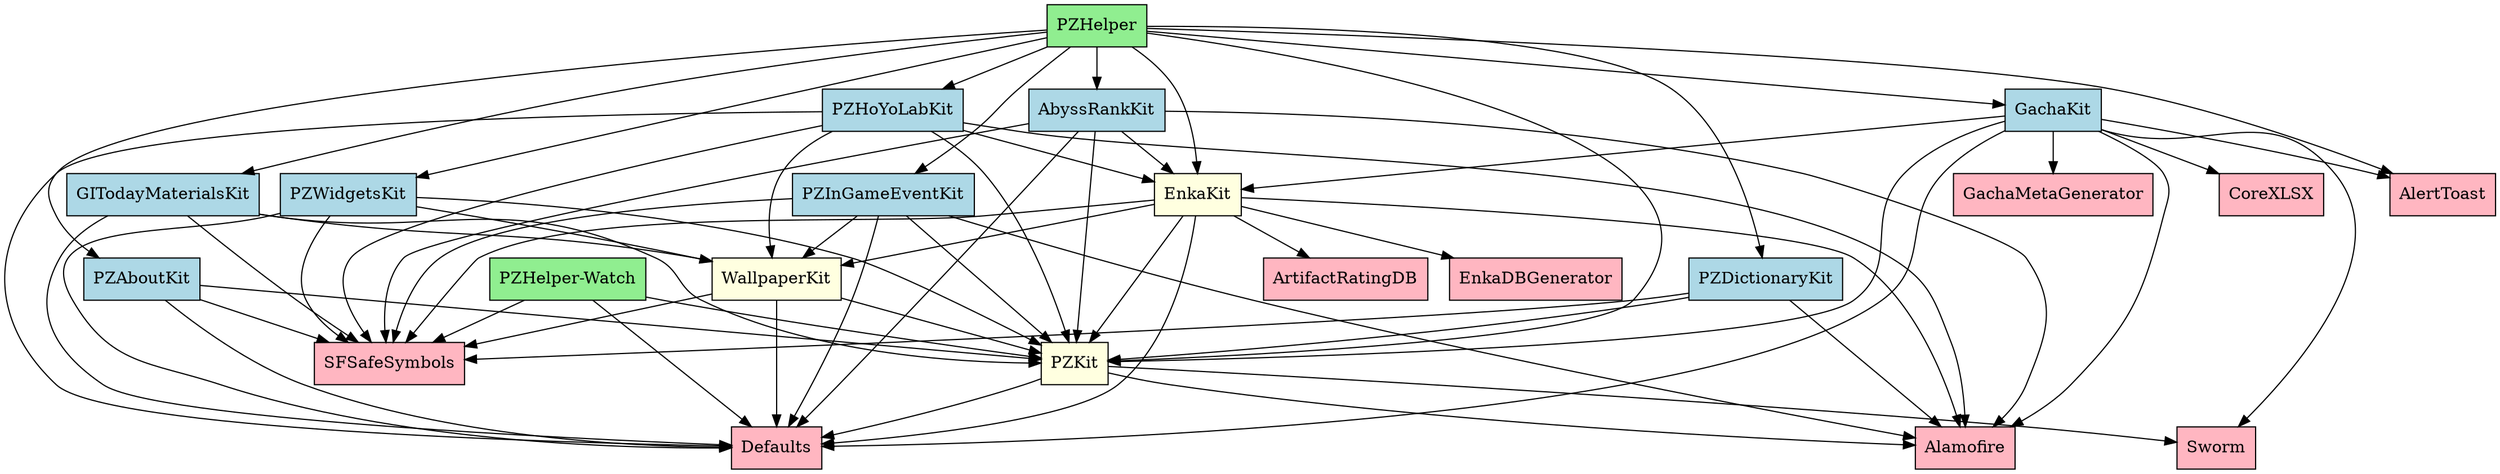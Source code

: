 digraph PizzaHelperDependencies {
    rankdir=TB;
    node [shape=box, style=filled, fillcolor=lightblue];
    
    // App Modules
    PZHelper [fillcolor=lightgreen];
    "PZHelper-Watch" [fillcolor=lightgreen];
    
    // Base Modules
    PZKit [fillcolor=lightyellow];
    WallpaperKit [fillcolor=lightyellow];
    EnkaKit [fillcolor=lightyellow];
    
    // Feature Modules
    GachaKit;
    AbyssRankKit;
    GITodayMaterialsKit;
    PZDictionaryKit;
    PZHoYoLabKit;
    PZInGameEventKit;
    PZWidgetsKit;
    PZAboutKit;
    
    // External Dependencies
    Alamofire [fillcolor=lightpink];
    Defaults [fillcolor=lightpink];
    SFSafeSymbols [fillcolor=lightpink];
    Sworm [fillcolor=lightpink];
    CoreXLSX [fillcolor=lightpink];
    AlertToast [fillcolor=lightpink];
    GachaMetaGenerator [fillcolor=lightpink];
    EnkaDBGenerator [fillcolor=lightpink];
    ArtifactRatingDB [fillcolor=lightpink];
    
    // Dependencies
    
    // App dependencies
    PZHelper -> PZKit;
    PZHelper -> EnkaKit;
    PZHelper -> GachaKit;
    PZHelper -> AbyssRankKit;
    PZHelper -> GITodayMaterialsKit;
    PZHelper -> PZDictionaryKit;
    PZHelper -> PZHoYoLabKit;
    PZHelper -> PZInGameEventKit;
    PZHelper -> PZWidgetsKit;
    PZHelper -> PZAboutKit;
    PZHelper -> AlertToast;
    
    "PZHelper-Watch" -> PZKit;
    "PZHelper-Watch" -> SFSafeSymbols;
    "PZHelper-Watch" -> Defaults;
    
    // Base module dependencies
    WallpaperKit -> PZKit;
    WallpaperKit -> Defaults;
    WallpaperKit -> SFSafeSymbols;
    
    EnkaKit -> PZKit;
    EnkaKit -> WallpaperKit;
    EnkaKit -> EnkaDBGenerator;
    EnkaKit -> ArtifactRatingDB;
    EnkaKit -> Defaults;
    EnkaKit -> SFSafeSymbols;
    EnkaKit -> Alamofire;
    
    PZKit -> Defaults;
    PZKit -> Sworm;
    PZKit -> Alamofire;
    
    // Feature module dependencies
    GachaKit -> PZKit;
    GachaKit -> EnkaKit;
    GachaKit -> GachaMetaGenerator;
    GachaKit -> Sworm;
    GachaKit -> Defaults;
    GachaKit -> CoreXLSX;
    GachaKit -> AlertToast;
    GachaKit -> Alamofire;
    
    AbyssRankKit -> PZKit;
    AbyssRankKit -> EnkaKit;
    AbyssRankKit -> SFSafeSymbols;
    AbyssRankKit -> Defaults;
    AbyssRankKit -> Alamofire;
    
    GITodayMaterialsKit -> PZKit;
    GITodayMaterialsKit -> WallpaperKit;
    GITodayMaterialsKit -> SFSafeSymbols;
    GITodayMaterialsKit -> Defaults;
    
    PZDictionaryKit -> PZKit;
    PZDictionaryKit -> SFSafeSymbols;
    PZDictionaryKit -> Alamofire;
    
    PZHoYoLabKit -> PZKit;
    PZHoYoLabKit -> EnkaKit;
    PZHoYoLabKit -> WallpaperKit;
    PZHoYoLabKit -> SFSafeSymbols;
    PZHoYoLabKit -> Defaults;
    PZHoYoLabKit -> Alamofire;
    
    PZInGameEventKit -> PZKit;
    PZInGameEventKit -> WallpaperKit;
    PZInGameEventKit -> SFSafeSymbols;
    PZInGameEventKit -> Defaults;
    PZInGameEventKit -> Alamofire;
    
    PZWidgetsKit -> PZKit;
    PZWidgetsKit -> WallpaperKit;
    PZWidgetsKit -> SFSafeSymbols;
    PZWidgetsKit -> Defaults;
    
    PZAboutKit -> PZKit;
    PZAboutKit -> SFSafeSymbols;
    PZAboutKit -> Defaults;
}